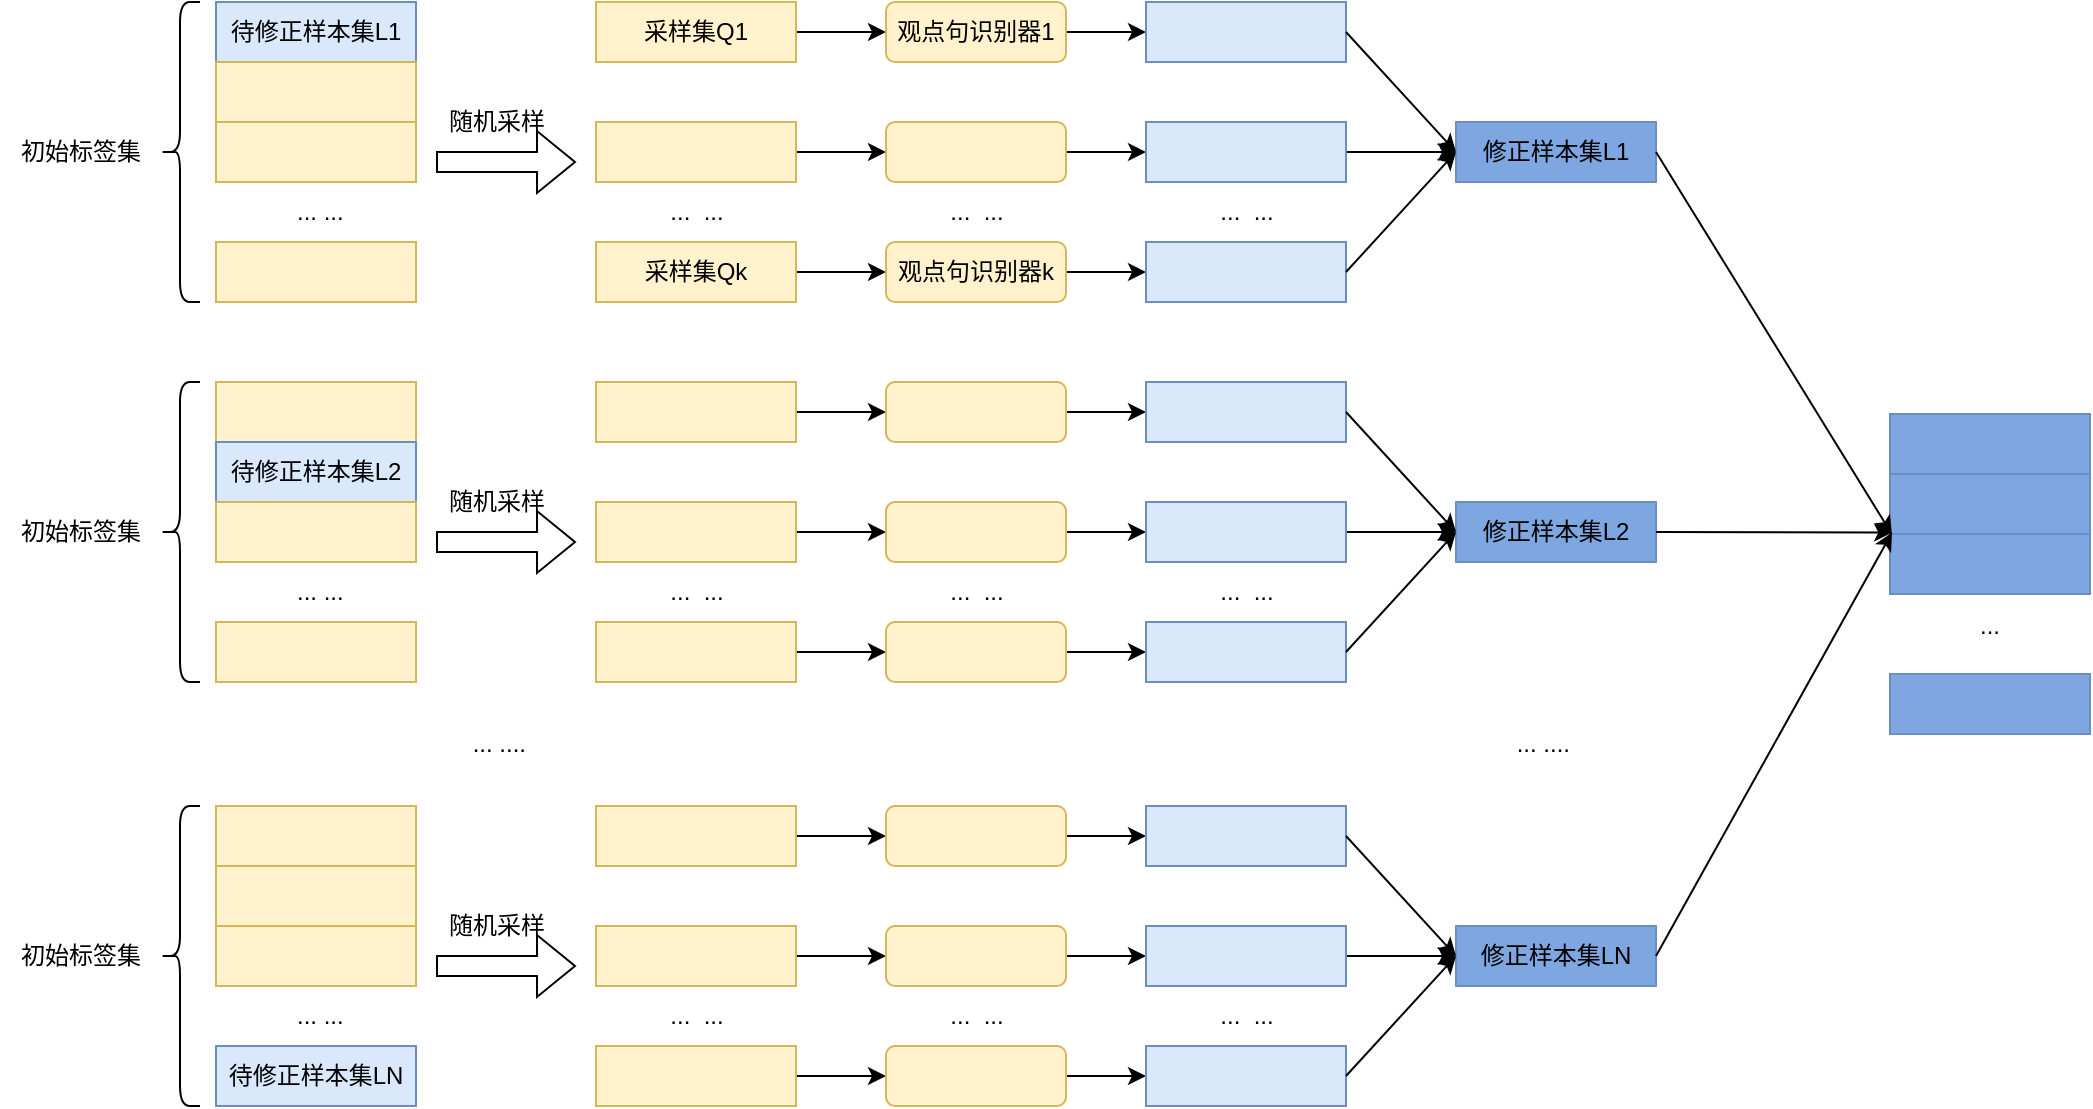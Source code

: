 <mxfile version="21.0.6" type="github">
  <diagram name="第 1 页" id="BblZ0Ps7UBMR6es_Q8gy">
    <mxGraphModel dx="1554" dy="889" grid="1" gridSize="10" guides="1" tooltips="1" connect="1" arrows="1" fold="1" page="1" pageScale="1" pageWidth="827" pageHeight="1169" math="0" shadow="0">
      <root>
        <mxCell id="0" />
        <mxCell id="1" parent="0" />
        <mxCell id="FxUDSGm3Ph7njkrJ4Way-2" value="待修正样本集L1" style="rounded=0;whiteSpace=wrap;html=1;fillColor=#dae8fc;strokeColor=#6c8ebf;" parent="1" vertex="1">
          <mxGeometry x="140" y="200" width="100" height="30" as="geometry" />
        </mxCell>
        <mxCell id="FxUDSGm3Ph7njkrJ4Way-3" value="" style="rounded=0;whiteSpace=wrap;html=1;fillColor=#fff2cc;strokeColor=#d6b656;" parent="1" vertex="1">
          <mxGeometry x="140" y="230" width="100" height="30" as="geometry" />
        </mxCell>
        <mxCell id="FxUDSGm3Ph7njkrJ4Way-4" value="" style="rounded=0;whiteSpace=wrap;html=1;fillColor=#fff2cc;strokeColor=#d6b656;" parent="1" vertex="1">
          <mxGeometry x="140" y="260" width="100" height="30" as="geometry" />
        </mxCell>
        <mxCell id="FxUDSGm3Ph7njkrJ4Way-5" value="&amp;nbsp;... ..." style="text;html=1;align=center;verticalAlign=middle;resizable=0;points=[];autosize=1;strokeColor=none;fillColor=none;" parent="1" vertex="1">
          <mxGeometry x="165" y="290" width="50" height="30" as="geometry" />
        </mxCell>
        <mxCell id="FxUDSGm3Ph7njkrJ4Way-6" value="" style="rounded=0;whiteSpace=wrap;html=1;fillColor=#fff2cc;strokeColor=#d6b656;" parent="1" vertex="1">
          <mxGeometry x="140" y="320" width="100" height="30" as="geometry" />
        </mxCell>
        <mxCell id="FxUDSGm3Ph7njkrJ4Way-11" value="" style="edgeStyle=orthogonalEdgeStyle;rounded=0;orthogonalLoop=1;jettySize=auto;html=1;" parent="1" source="FxUDSGm3Ph7njkrJ4Way-7" target="FxUDSGm3Ph7njkrJ4Way-10" edge="1">
          <mxGeometry relative="1" as="geometry" />
        </mxCell>
        <mxCell id="FxUDSGm3Ph7njkrJ4Way-7" value="采样集Q1" style="rounded=0;whiteSpace=wrap;html=1;fillColor=#fff2cc;strokeColor=#d6b656;" parent="1" vertex="1">
          <mxGeometry x="330" y="200" width="100" height="30" as="geometry" />
        </mxCell>
        <mxCell id="FxUDSGm3Ph7njkrJ4Way-14" value="" style="edgeStyle=orthogonalEdgeStyle;rounded=0;orthogonalLoop=1;jettySize=auto;html=1;" parent="1" source="FxUDSGm3Ph7njkrJ4Way-8" target="FxUDSGm3Ph7njkrJ4Way-12" edge="1">
          <mxGeometry relative="1" as="geometry" />
        </mxCell>
        <mxCell id="FxUDSGm3Ph7njkrJ4Way-8" value="" style="rounded=0;whiteSpace=wrap;html=1;fillColor=#fff2cc;strokeColor=#d6b656;" parent="1" vertex="1">
          <mxGeometry x="330" y="260" width="100" height="30" as="geometry" />
        </mxCell>
        <mxCell id="FxUDSGm3Ph7njkrJ4Way-15" value="" style="edgeStyle=orthogonalEdgeStyle;rounded=0;orthogonalLoop=1;jettySize=auto;html=1;" parent="1" source="FxUDSGm3Ph7njkrJ4Way-9" target="FxUDSGm3Ph7njkrJ4Way-13" edge="1">
          <mxGeometry relative="1" as="geometry" />
        </mxCell>
        <mxCell id="FxUDSGm3Ph7njkrJ4Way-9" value="采样集Qk" style="rounded=0;whiteSpace=wrap;html=1;fillColor=#fff2cc;strokeColor=#d6b656;" parent="1" vertex="1">
          <mxGeometry x="330" y="320" width="100" height="30" as="geometry" />
        </mxCell>
        <mxCell id="FxUDSGm3Ph7njkrJ4Way-26" value="" style="edgeStyle=orthogonalEdgeStyle;rounded=0;orthogonalLoop=1;jettySize=auto;html=1;" parent="1" source="FxUDSGm3Ph7njkrJ4Way-10" target="FxUDSGm3Ph7njkrJ4Way-17" edge="1">
          <mxGeometry relative="1" as="geometry" />
        </mxCell>
        <mxCell id="FxUDSGm3Ph7njkrJ4Way-10" value="观点句识别器1" style="rounded=1;whiteSpace=wrap;html=1;fillColor=#fff2cc;strokeColor=#d6b656;" parent="1" vertex="1">
          <mxGeometry x="475" y="200" width="90" height="30" as="geometry" />
        </mxCell>
        <mxCell id="FxUDSGm3Ph7njkrJ4Way-27" value="" style="edgeStyle=orthogonalEdgeStyle;rounded=0;orthogonalLoop=1;jettySize=auto;html=1;" parent="1" source="FxUDSGm3Ph7njkrJ4Way-12" target="FxUDSGm3Ph7njkrJ4Way-24" edge="1">
          <mxGeometry relative="1" as="geometry" />
        </mxCell>
        <mxCell id="FxUDSGm3Ph7njkrJ4Way-12" value="" style="rounded=1;whiteSpace=wrap;html=1;fillColor=#fff2cc;strokeColor=#d6b656;" parent="1" vertex="1">
          <mxGeometry x="475" y="260" width="90" height="30" as="geometry" />
        </mxCell>
        <mxCell id="FxUDSGm3Ph7njkrJ4Way-28" value="" style="edgeStyle=orthogonalEdgeStyle;rounded=0;orthogonalLoop=1;jettySize=auto;html=1;" parent="1" source="FxUDSGm3Ph7njkrJ4Way-13" target="FxUDSGm3Ph7njkrJ4Way-25" edge="1">
          <mxGeometry relative="1" as="geometry" />
        </mxCell>
        <mxCell id="FxUDSGm3Ph7njkrJ4Way-13" value="观点句识别器k" style="rounded=1;whiteSpace=wrap;html=1;fillColor=#fff2cc;strokeColor=#d6b656;" parent="1" vertex="1">
          <mxGeometry x="475" y="320" width="90" height="30" as="geometry" />
        </mxCell>
        <mxCell id="FxUDSGm3Ph7njkrJ4Way-17" value="" style="rounded=0;whiteSpace=wrap;html=1;fillColor=#dae8fc;strokeColor=#6c8ebf;" parent="1" vertex="1">
          <mxGeometry x="605" y="200" width="100" height="30" as="geometry" />
        </mxCell>
        <mxCell id="FxUDSGm3Ph7njkrJ4Way-34" value="" style="edgeStyle=orthogonalEdgeStyle;rounded=0;orthogonalLoop=1;jettySize=auto;html=1;" parent="1" source="FxUDSGm3Ph7njkrJ4Way-24" target="FxUDSGm3Ph7njkrJ4Way-29" edge="1">
          <mxGeometry relative="1" as="geometry" />
        </mxCell>
        <mxCell id="FxUDSGm3Ph7njkrJ4Way-24" value="" style="rounded=0;whiteSpace=wrap;html=1;fillColor=#dae8fc;strokeColor=#6c8ebf;" parent="1" vertex="1">
          <mxGeometry x="605" y="260" width="100" height="30" as="geometry" />
        </mxCell>
        <mxCell id="FxUDSGm3Ph7njkrJ4Way-25" value="" style="rounded=0;whiteSpace=wrap;html=1;fillColor=#dae8fc;strokeColor=#6c8ebf;" parent="1" vertex="1">
          <mxGeometry x="605" y="320" width="100" height="30" as="geometry" />
        </mxCell>
        <mxCell id="FxUDSGm3Ph7njkrJ4Way-29" value="修正样本集L1" style="rounded=0;whiteSpace=wrap;html=1;fillColor=#7EA6E0;strokeColor=#6c8ebf;" parent="1" vertex="1">
          <mxGeometry x="760" y="260" width="100" height="30" as="geometry" />
        </mxCell>
        <mxCell id="FxUDSGm3Ph7njkrJ4Way-30" value="...&amp;nbsp; ..." style="text;html=1;align=center;verticalAlign=middle;resizable=0;points=[];autosize=1;strokeColor=none;fillColor=none;" parent="1" vertex="1">
          <mxGeometry x="355" y="290" width="50" height="30" as="geometry" />
        </mxCell>
        <mxCell id="FxUDSGm3Ph7njkrJ4Way-31" value="...&amp;nbsp; ..." style="text;html=1;align=center;verticalAlign=middle;resizable=0;points=[];autosize=1;strokeColor=none;fillColor=none;" parent="1" vertex="1">
          <mxGeometry x="495" y="290" width="50" height="30" as="geometry" />
        </mxCell>
        <mxCell id="FxUDSGm3Ph7njkrJ4Way-32" value="...&amp;nbsp; ..." style="text;html=1;align=center;verticalAlign=middle;resizable=0;points=[];autosize=1;strokeColor=none;fillColor=none;" parent="1" vertex="1">
          <mxGeometry x="630" y="290" width="50" height="30" as="geometry" />
        </mxCell>
        <mxCell id="FxUDSGm3Ph7njkrJ4Way-33" value="" style="endArrow=classic;html=1;rounded=0;exitX=1;exitY=0.5;exitDx=0;exitDy=0;entryX=0;entryY=0.5;entryDx=0;entryDy=0;" parent="1" source="FxUDSGm3Ph7njkrJ4Way-17" target="FxUDSGm3Ph7njkrJ4Way-29" edge="1">
          <mxGeometry width="50" height="50" relative="1" as="geometry">
            <mxPoint x="510" y="360" as="sourcePoint" />
            <mxPoint x="560" y="310" as="targetPoint" />
          </mxGeometry>
        </mxCell>
        <mxCell id="FxUDSGm3Ph7njkrJ4Way-35" value="" style="endArrow=classic;html=1;rounded=0;exitX=1;exitY=0.5;exitDx=0;exitDy=0;entryX=0;entryY=0.5;entryDx=0;entryDy=0;" parent="1" source="FxUDSGm3Ph7njkrJ4Way-25" target="FxUDSGm3Ph7njkrJ4Way-29" edge="1">
          <mxGeometry width="50" height="50" relative="1" as="geometry">
            <mxPoint x="510" y="360" as="sourcePoint" />
            <mxPoint x="560" y="310" as="targetPoint" />
          </mxGeometry>
        </mxCell>
        <mxCell id="FxUDSGm3Ph7njkrJ4Way-63" value="" style="shape=flexArrow;endArrow=classic;html=1;rounded=0;" parent="1" edge="1">
          <mxGeometry width="50" height="50" relative="1" as="geometry">
            <mxPoint x="250" y="280" as="sourcePoint" />
            <mxPoint x="320" y="280" as="targetPoint" />
          </mxGeometry>
        </mxCell>
        <mxCell id="FxUDSGm3Ph7njkrJ4Way-64" value="随机采样" style="text;html=1;align=center;verticalAlign=middle;resizable=0;points=[];autosize=1;strokeColor=none;fillColor=none;" parent="1" vertex="1">
          <mxGeometry x="245" y="245" width="70" height="30" as="geometry" />
        </mxCell>
        <mxCell id="FxUDSGm3Ph7njkrJ4Way-65" value="" style="rounded=0;whiteSpace=wrap;html=1;fillColor=#fff2cc;strokeColor=#d6b656;" parent="1" vertex="1">
          <mxGeometry x="140" y="390" width="100" height="30" as="geometry" />
        </mxCell>
        <mxCell id="FxUDSGm3Ph7njkrJ4Way-66" value="待修正样本集L2" style="rounded=0;whiteSpace=wrap;html=1;fillColor=#dae8fc;strokeColor=#6c8ebf;" parent="1" vertex="1">
          <mxGeometry x="140" y="420" width="100" height="30" as="geometry" />
        </mxCell>
        <mxCell id="FxUDSGm3Ph7njkrJ4Way-67" value="" style="rounded=0;whiteSpace=wrap;html=1;fillColor=#fff2cc;strokeColor=#d6b656;" parent="1" vertex="1">
          <mxGeometry x="140" y="450" width="100" height="30" as="geometry" />
        </mxCell>
        <mxCell id="FxUDSGm3Ph7njkrJ4Way-68" value="&amp;nbsp;... ..." style="text;html=1;align=center;verticalAlign=middle;resizable=0;points=[];autosize=1;strokeColor=none;fillColor=none;" parent="1" vertex="1">
          <mxGeometry x="165" y="480" width="50" height="30" as="geometry" />
        </mxCell>
        <mxCell id="FxUDSGm3Ph7njkrJ4Way-69" value="" style="rounded=0;whiteSpace=wrap;html=1;fillColor=#fff2cc;strokeColor=#d6b656;" parent="1" vertex="1">
          <mxGeometry x="140" y="510" width="100" height="30" as="geometry" />
        </mxCell>
        <mxCell id="FxUDSGm3Ph7njkrJ4Way-70" value="" style="edgeStyle=orthogonalEdgeStyle;rounded=0;orthogonalLoop=1;jettySize=auto;html=1;" parent="1" source="FxUDSGm3Ph7njkrJ4Way-71" target="FxUDSGm3Ph7njkrJ4Way-77" edge="1">
          <mxGeometry relative="1" as="geometry" />
        </mxCell>
        <mxCell id="FxUDSGm3Ph7njkrJ4Way-71" value="" style="rounded=0;whiteSpace=wrap;html=1;fillColor=#fff2cc;strokeColor=#d6b656;" parent="1" vertex="1">
          <mxGeometry x="330" y="390" width="100" height="30" as="geometry" />
        </mxCell>
        <mxCell id="FxUDSGm3Ph7njkrJ4Way-72" value="" style="edgeStyle=orthogonalEdgeStyle;rounded=0;orthogonalLoop=1;jettySize=auto;html=1;" parent="1" source="FxUDSGm3Ph7njkrJ4Way-73" target="FxUDSGm3Ph7njkrJ4Way-79" edge="1">
          <mxGeometry relative="1" as="geometry" />
        </mxCell>
        <mxCell id="FxUDSGm3Ph7njkrJ4Way-73" value="" style="rounded=0;whiteSpace=wrap;html=1;fillColor=#fff2cc;strokeColor=#d6b656;" parent="1" vertex="1">
          <mxGeometry x="330" y="450" width="100" height="30" as="geometry" />
        </mxCell>
        <mxCell id="FxUDSGm3Ph7njkrJ4Way-74" value="" style="edgeStyle=orthogonalEdgeStyle;rounded=0;orthogonalLoop=1;jettySize=auto;html=1;" parent="1" source="FxUDSGm3Ph7njkrJ4Way-75" target="FxUDSGm3Ph7njkrJ4Way-81" edge="1">
          <mxGeometry relative="1" as="geometry" />
        </mxCell>
        <mxCell id="FxUDSGm3Ph7njkrJ4Way-75" value="" style="rounded=0;whiteSpace=wrap;html=1;fillColor=#fff2cc;strokeColor=#d6b656;" parent="1" vertex="1">
          <mxGeometry x="330" y="510" width="100" height="30" as="geometry" />
        </mxCell>
        <mxCell id="FxUDSGm3Ph7njkrJ4Way-76" value="" style="edgeStyle=orthogonalEdgeStyle;rounded=0;orthogonalLoop=1;jettySize=auto;html=1;" parent="1" source="FxUDSGm3Ph7njkrJ4Way-77" target="FxUDSGm3Ph7njkrJ4Way-82" edge="1">
          <mxGeometry relative="1" as="geometry" />
        </mxCell>
        <mxCell id="FxUDSGm3Ph7njkrJ4Way-77" value="" style="rounded=1;whiteSpace=wrap;html=1;fillColor=#fff2cc;strokeColor=#d6b656;" parent="1" vertex="1">
          <mxGeometry x="475" y="390" width="90" height="30" as="geometry" />
        </mxCell>
        <mxCell id="FxUDSGm3Ph7njkrJ4Way-78" value="" style="edgeStyle=orthogonalEdgeStyle;rounded=0;orthogonalLoop=1;jettySize=auto;html=1;" parent="1" source="FxUDSGm3Ph7njkrJ4Way-79" target="FxUDSGm3Ph7njkrJ4Way-84" edge="1">
          <mxGeometry relative="1" as="geometry" />
        </mxCell>
        <mxCell id="FxUDSGm3Ph7njkrJ4Way-79" value="" style="rounded=1;whiteSpace=wrap;html=1;fillColor=#fff2cc;strokeColor=#d6b656;" parent="1" vertex="1">
          <mxGeometry x="475" y="450" width="90" height="30" as="geometry" />
        </mxCell>
        <mxCell id="FxUDSGm3Ph7njkrJ4Way-80" value="" style="edgeStyle=orthogonalEdgeStyle;rounded=0;orthogonalLoop=1;jettySize=auto;html=1;" parent="1" source="FxUDSGm3Ph7njkrJ4Way-81" target="FxUDSGm3Ph7njkrJ4Way-85" edge="1">
          <mxGeometry relative="1" as="geometry" />
        </mxCell>
        <mxCell id="FxUDSGm3Ph7njkrJ4Way-81" value="" style="rounded=1;whiteSpace=wrap;html=1;fillColor=#fff2cc;strokeColor=#d6b656;" parent="1" vertex="1">
          <mxGeometry x="475" y="510" width="90" height="30" as="geometry" />
        </mxCell>
        <mxCell id="FxUDSGm3Ph7njkrJ4Way-82" value="" style="rounded=0;whiteSpace=wrap;html=1;fillColor=#dae8fc;strokeColor=#6c8ebf;" parent="1" vertex="1">
          <mxGeometry x="605" y="390" width="100" height="30" as="geometry" />
        </mxCell>
        <mxCell id="FxUDSGm3Ph7njkrJ4Way-83" value="" style="edgeStyle=orthogonalEdgeStyle;rounded=0;orthogonalLoop=1;jettySize=auto;html=1;" parent="1" source="FxUDSGm3Ph7njkrJ4Way-84" target="FxUDSGm3Ph7njkrJ4Way-86" edge="1">
          <mxGeometry relative="1" as="geometry" />
        </mxCell>
        <mxCell id="FxUDSGm3Ph7njkrJ4Way-84" value="" style="rounded=0;whiteSpace=wrap;html=1;fillColor=#dae8fc;strokeColor=#6c8ebf;" parent="1" vertex="1">
          <mxGeometry x="605" y="450" width="100" height="30" as="geometry" />
        </mxCell>
        <mxCell id="FxUDSGm3Ph7njkrJ4Way-85" value="" style="rounded=0;whiteSpace=wrap;html=1;fillColor=#dae8fc;strokeColor=#6c8ebf;" parent="1" vertex="1">
          <mxGeometry x="605" y="510" width="100" height="30" as="geometry" />
        </mxCell>
        <mxCell id="FxUDSGm3Ph7njkrJ4Way-86" value="修正样本集L2" style="rounded=0;whiteSpace=wrap;html=1;fillColor=#7EA6E0;strokeColor=#6c8ebf;" parent="1" vertex="1">
          <mxGeometry x="760" y="450" width="100" height="30" as="geometry" />
        </mxCell>
        <mxCell id="FxUDSGm3Ph7njkrJ4Way-87" value="...&amp;nbsp; ..." style="text;html=1;align=center;verticalAlign=middle;resizable=0;points=[];autosize=1;strokeColor=none;fillColor=none;" parent="1" vertex="1">
          <mxGeometry x="355" y="480" width="50" height="30" as="geometry" />
        </mxCell>
        <mxCell id="FxUDSGm3Ph7njkrJ4Way-88" value="...&amp;nbsp; ..." style="text;html=1;align=center;verticalAlign=middle;resizable=0;points=[];autosize=1;strokeColor=none;fillColor=none;" parent="1" vertex="1">
          <mxGeometry x="495" y="480" width="50" height="30" as="geometry" />
        </mxCell>
        <mxCell id="FxUDSGm3Ph7njkrJ4Way-89" value="...&amp;nbsp; ..." style="text;html=1;align=center;verticalAlign=middle;resizable=0;points=[];autosize=1;strokeColor=none;fillColor=none;" parent="1" vertex="1">
          <mxGeometry x="630" y="480" width="50" height="30" as="geometry" />
        </mxCell>
        <mxCell id="FxUDSGm3Ph7njkrJ4Way-90" value="" style="endArrow=classic;html=1;rounded=0;exitX=1;exitY=0.5;exitDx=0;exitDy=0;entryX=0;entryY=0.5;entryDx=0;entryDy=0;" parent="1" source="FxUDSGm3Ph7njkrJ4Way-82" target="FxUDSGm3Ph7njkrJ4Way-86" edge="1">
          <mxGeometry width="50" height="50" relative="1" as="geometry">
            <mxPoint x="510" y="550" as="sourcePoint" />
            <mxPoint x="560" y="500" as="targetPoint" />
          </mxGeometry>
        </mxCell>
        <mxCell id="FxUDSGm3Ph7njkrJ4Way-91" value="" style="endArrow=classic;html=1;rounded=0;exitX=1;exitY=0.5;exitDx=0;exitDy=0;entryX=0;entryY=0.5;entryDx=0;entryDy=0;" parent="1" source="FxUDSGm3Ph7njkrJ4Way-85" target="FxUDSGm3Ph7njkrJ4Way-86" edge="1">
          <mxGeometry width="50" height="50" relative="1" as="geometry">
            <mxPoint x="510" y="550" as="sourcePoint" />
            <mxPoint x="560" y="500" as="targetPoint" />
          </mxGeometry>
        </mxCell>
        <mxCell id="FxUDSGm3Ph7njkrJ4Way-92" value="" style="shape=flexArrow;endArrow=classic;html=1;rounded=0;" parent="1" edge="1">
          <mxGeometry width="50" height="50" relative="1" as="geometry">
            <mxPoint x="250" y="470" as="sourcePoint" />
            <mxPoint x="320" y="470" as="targetPoint" />
          </mxGeometry>
        </mxCell>
        <mxCell id="FxUDSGm3Ph7njkrJ4Way-93" value="随机采样" style="text;html=1;align=center;verticalAlign=middle;resizable=0;points=[];autosize=1;strokeColor=none;fillColor=none;" parent="1" vertex="1">
          <mxGeometry x="245" y="435" width="70" height="30" as="geometry" />
        </mxCell>
        <mxCell id="FxUDSGm3Ph7njkrJ4Way-103" value="" style="shape=curlyBracket;whiteSpace=wrap;html=1;rounded=1;labelPosition=left;verticalLabelPosition=middle;align=right;verticalAlign=middle;fillColor=#7EA6E0;" parent="1" vertex="1">
          <mxGeometry x="112" y="200" width="20" height="150" as="geometry" />
        </mxCell>
        <mxCell id="FxUDSGm3Ph7njkrJ4Way-104" value="初始标签集" style="text;html=1;align=center;verticalAlign=middle;resizable=0;points=[];autosize=1;strokeColor=none;fillColor=none;" parent="1" vertex="1">
          <mxGeometry x="32" y="260" width="80" height="30" as="geometry" />
        </mxCell>
        <mxCell id="FxUDSGm3Ph7njkrJ4Way-105" value="" style="shape=curlyBracket;whiteSpace=wrap;html=1;rounded=1;labelPosition=left;verticalLabelPosition=middle;align=right;verticalAlign=middle;fillColor=#7EA6E0;" parent="1" vertex="1">
          <mxGeometry x="112" y="390" width="20" height="150" as="geometry" />
        </mxCell>
        <mxCell id="FxUDSGm3Ph7njkrJ4Way-106" value="初始标签集" style="text;html=1;align=center;verticalAlign=middle;resizable=0;points=[];autosize=1;strokeColor=none;fillColor=none;" parent="1" vertex="1">
          <mxGeometry x="32" y="450" width="80" height="30" as="geometry" />
        </mxCell>
        <mxCell id="1Am97N2l7TMJU1slrZH9-1" value="" style="rounded=0;whiteSpace=wrap;html=1;fillColor=#fff2cc;strokeColor=#d6b656;" vertex="1" parent="1">
          <mxGeometry x="140" y="602" width="100" height="30" as="geometry" />
        </mxCell>
        <mxCell id="1Am97N2l7TMJU1slrZH9-2" value="" style="rounded=0;whiteSpace=wrap;html=1;fillColor=#fff2cc;strokeColor=#d6b656;" vertex="1" parent="1">
          <mxGeometry x="140" y="632" width="100" height="30" as="geometry" />
        </mxCell>
        <mxCell id="1Am97N2l7TMJU1slrZH9-3" value="" style="rounded=0;whiteSpace=wrap;html=1;fillColor=#fff2cc;strokeColor=#d6b656;" vertex="1" parent="1">
          <mxGeometry x="140" y="662" width="100" height="30" as="geometry" />
        </mxCell>
        <mxCell id="1Am97N2l7TMJU1slrZH9-4" value="&amp;nbsp;... ..." style="text;html=1;align=center;verticalAlign=middle;resizable=0;points=[];autosize=1;strokeColor=none;fillColor=none;" vertex="1" parent="1">
          <mxGeometry x="165" y="692" width="50" height="30" as="geometry" />
        </mxCell>
        <mxCell id="1Am97N2l7TMJU1slrZH9-5" value="待修正样本集LN" style="rounded=0;whiteSpace=wrap;html=1;fillColor=#dae8fc;strokeColor=#6c8ebf;" vertex="1" parent="1">
          <mxGeometry x="140" y="722" width="100" height="30" as="geometry" />
        </mxCell>
        <mxCell id="1Am97N2l7TMJU1slrZH9-6" value="" style="edgeStyle=orthogonalEdgeStyle;rounded=0;orthogonalLoop=1;jettySize=auto;html=1;" edge="1" parent="1" source="1Am97N2l7TMJU1slrZH9-7" target="1Am97N2l7TMJU1slrZH9-13">
          <mxGeometry relative="1" as="geometry" />
        </mxCell>
        <mxCell id="1Am97N2l7TMJU1slrZH9-7" value="" style="rounded=0;whiteSpace=wrap;html=1;fillColor=#fff2cc;strokeColor=#d6b656;" vertex="1" parent="1">
          <mxGeometry x="330" y="602" width="100" height="30" as="geometry" />
        </mxCell>
        <mxCell id="1Am97N2l7TMJU1slrZH9-8" value="" style="edgeStyle=orthogonalEdgeStyle;rounded=0;orthogonalLoop=1;jettySize=auto;html=1;" edge="1" parent="1" source="1Am97N2l7TMJU1slrZH9-9" target="1Am97N2l7TMJU1slrZH9-15">
          <mxGeometry relative="1" as="geometry" />
        </mxCell>
        <mxCell id="1Am97N2l7TMJU1slrZH9-9" value="" style="rounded=0;whiteSpace=wrap;html=1;fillColor=#fff2cc;strokeColor=#d6b656;" vertex="1" parent="1">
          <mxGeometry x="330" y="662" width="100" height="30" as="geometry" />
        </mxCell>
        <mxCell id="1Am97N2l7TMJU1slrZH9-10" value="" style="edgeStyle=orthogonalEdgeStyle;rounded=0;orthogonalLoop=1;jettySize=auto;html=1;" edge="1" parent="1" source="1Am97N2l7TMJU1slrZH9-11" target="1Am97N2l7TMJU1slrZH9-17">
          <mxGeometry relative="1" as="geometry" />
        </mxCell>
        <mxCell id="1Am97N2l7TMJU1slrZH9-11" value="" style="rounded=0;whiteSpace=wrap;html=1;fillColor=#fff2cc;strokeColor=#d6b656;" vertex="1" parent="1">
          <mxGeometry x="330" y="722" width="100" height="30" as="geometry" />
        </mxCell>
        <mxCell id="1Am97N2l7TMJU1slrZH9-12" value="" style="edgeStyle=orthogonalEdgeStyle;rounded=0;orthogonalLoop=1;jettySize=auto;html=1;" edge="1" parent="1" source="1Am97N2l7TMJU1slrZH9-13" target="1Am97N2l7TMJU1slrZH9-18">
          <mxGeometry relative="1" as="geometry" />
        </mxCell>
        <mxCell id="1Am97N2l7TMJU1slrZH9-13" value="" style="rounded=1;whiteSpace=wrap;html=1;fillColor=#fff2cc;strokeColor=#d6b656;" vertex="1" parent="1">
          <mxGeometry x="475" y="602" width="90" height="30" as="geometry" />
        </mxCell>
        <mxCell id="1Am97N2l7TMJU1slrZH9-14" value="" style="edgeStyle=orthogonalEdgeStyle;rounded=0;orthogonalLoop=1;jettySize=auto;html=1;" edge="1" parent="1" source="1Am97N2l7TMJU1slrZH9-15" target="1Am97N2l7TMJU1slrZH9-20">
          <mxGeometry relative="1" as="geometry" />
        </mxCell>
        <mxCell id="1Am97N2l7TMJU1slrZH9-15" value="" style="rounded=1;whiteSpace=wrap;html=1;fillColor=#fff2cc;strokeColor=#d6b656;" vertex="1" parent="1">
          <mxGeometry x="475" y="662" width="90" height="30" as="geometry" />
        </mxCell>
        <mxCell id="1Am97N2l7TMJU1slrZH9-16" value="" style="edgeStyle=orthogonalEdgeStyle;rounded=0;orthogonalLoop=1;jettySize=auto;html=1;" edge="1" parent="1" source="1Am97N2l7TMJU1slrZH9-17" target="1Am97N2l7TMJU1slrZH9-21">
          <mxGeometry relative="1" as="geometry" />
        </mxCell>
        <mxCell id="1Am97N2l7TMJU1slrZH9-17" value="" style="rounded=1;whiteSpace=wrap;html=1;fillColor=#fff2cc;strokeColor=#d6b656;" vertex="1" parent="1">
          <mxGeometry x="475" y="722" width="90" height="30" as="geometry" />
        </mxCell>
        <mxCell id="1Am97N2l7TMJU1slrZH9-18" value="" style="rounded=0;whiteSpace=wrap;html=1;fillColor=#dae8fc;strokeColor=#6c8ebf;" vertex="1" parent="1">
          <mxGeometry x="605" y="602" width="100" height="30" as="geometry" />
        </mxCell>
        <mxCell id="1Am97N2l7TMJU1slrZH9-19" value="" style="edgeStyle=orthogonalEdgeStyle;rounded=0;orthogonalLoop=1;jettySize=auto;html=1;" edge="1" parent="1" source="1Am97N2l7TMJU1slrZH9-20" target="1Am97N2l7TMJU1slrZH9-22">
          <mxGeometry relative="1" as="geometry" />
        </mxCell>
        <mxCell id="1Am97N2l7TMJU1slrZH9-20" value="" style="rounded=0;whiteSpace=wrap;html=1;fillColor=#dae8fc;strokeColor=#6c8ebf;" vertex="1" parent="1">
          <mxGeometry x="605" y="662" width="100" height="30" as="geometry" />
        </mxCell>
        <mxCell id="1Am97N2l7TMJU1slrZH9-21" value="" style="rounded=0;whiteSpace=wrap;html=1;fillColor=#dae8fc;strokeColor=#6c8ebf;" vertex="1" parent="1">
          <mxGeometry x="605" y="722" width="100" height="30" as="geometry" />
        </mxCell>
        <mxCell id="1Am97N2l7TMJU1slrZH9-22" value="修正样本集LN" style="rounded=0;whiteSpace=wrap;html=1;fillColor=#7EA6E0;strokeColor=#6c8ebf;" vertex="1" parent="1">
          <mxGeometry x="760" y="662" width="100" height="30" as="geometry" />
        </mxCell>
        <mxCell id="1Am97N2l7TMJU1slrZH9-23" value="...&amp;nbsp; ..." style="text;html=1;align=center;verticalAlign=middle;resizable=0;points=[];autosize=1;strokeColor=none;fillColor=none;" vertex="1" parent="1">
          <mxGeometry x="355" y="692" width="50" height="30" as="geometry" />
        </mxCell>
        <mxCell id="1Am97N2l7TMJU1slrZH9-24" value="...&amp;nbsp; ..." style="text;html=1;align=center;verticalAlign=middle;resizable=0;points=[];autosize=1;strokeColor=none;fillColor=none;" vertex="1" parent="1">
          <mxGeometry x="495" y="692" width="50" height="30" as="geometry" />
        </mxCell>
        <mxCell id="1Am97N2l7TMJU1slrZH9-25" value="...&amp;nbsp; ..." style="text;html=1;align=center;verticalAlign=middle;resizable=0;points=[];autosize=1;strokeColor=none;fillColor=none;" vertex="1" parent="1">
          <mxGeometry x="630" y="692" width="50" height="30" as="geometry" />
        </mxCell>
        <mxCell id="1Am97N2l7TMJU1slrZH9-26" value="" style="endArrow=classic;html=1;rounded=0;exitX=1;exitY=0.5;exitDx=0;exitDy=0;entryX=0;entryY=0.5;entryDx=0;entryDy=0;" edge="1" parent="1" source="1Am97N2l7TMJU1slrZH9-18" target="1Am97N2l7TMJU1slrZH9-22">
          <mxGeometry width="50" height="50" relative="1" as="geometry">
            <mxPoint x="510" y="762" as="sourcePoint" />
            <mxPoint x="560" y="712" as="targetPoint" />
          </mxGeometry>
        </mxCell>
        <mxCell id="1Am97N2l7TMJU1slrZH9-27" value="" style="endArrow=classic;html=1;rounded=0;exitX=1;exitY=0.5;exitDx=0;exitDy=0;entryX=0;entryY=0.5;entryDx=0;entryDy=0;" edge="1" parent="1" source="1Am97N2l7TMJU1slrZH9-21" target="1Am97N2l7TMJU1slrZH9-22">
          <mxGeometry width="50" height="50" relative="1" as="geometry">
            <mxPoint x="510" y="762" as="sourcePoint" />
            <mxPoint x="560" y="712" as="targetPoint" />
          </mxGeometry>
        </mxCell>
        <mxCell id="1Am97N2l7TMJU1slrZH9-28" value="" style="shape=flexArrow;endArrow=classic;html=1;rounded=0;" edge="1" parent="1">
          <mxGeometry width="50" height="50" relative="1" as="geometry">
            <mxPoint x="250" y="682" as="sourcePoint" />
            <mxPoint x="320" y="682" as="targetPoint" />
          </mxGeometry>
        </mxCell>
        <mxCell id="1Am97N2l7TMJU1slrZH9-29" value="随机采样" style="text;html=1;align=center;verticalAlign=middle;resizable=0;points=[];autosize=1;strokeColor=none;fillColor=none;" vertex="1" parent="1">
          <mxGeometry x="245" y="647" width="70" height="30" as="geometry" />
        </mxCell>
        <mxCell id="1Am97N2l7TMJU1slrZH9-30" value="" style="shape=curlyBracket;whiteSpace=wrap;html=1;rounded=1;labelPosition=left;verticalLabelPosition=middle;align=right;verticalAlign=middle;fillColor=#7EA6E0;" vertex="1" parent="1">
          <mxGeometry x="112" y="602" width="20" height="150" as="geometry" />
        </mxCell>
        <mxCell id="1Am97N2l7TMJU1slrZH9-31" value="初始标签集" style="text;html=1;align=center;verticalAlign=middle;resizable=0;points=[];autosize=1;strokeColor=none;fillColor=none;" vertex="1" parent="1">
          <mxGeometry x="32" y="662" width="80" height="30" as="geometry" />
        </mxCell>
        <mxCell id="1Am97N2l7TMJU1slrZH9-32" value=" ... ...." style="text;align=center;verticalAlign=middle;resizable=0;points=[];autosize=1;strokeColor=none;fillColor=none;" vertex="1" parent="1">
          <mxGeometry x="255" y="555" width="50" height="30" as="geometry" />
        </mxCell>
        <mxCell id="1Am97N2l7TMJU1slrZH9-33" value=" ... ...." style="text;align=center;verticalAlign=middle;resizable=0;points=[];autosize=1;strokeColor=none;fillColor=none;" vertex="1" parent="1">
          <mxGeometry x="777" y="555" width="50" height="30" as="geometry" />
        </mxCell>
        <mxCell id="1Am97N2l7TMJU1slrZH9-35" value="" style="rounded=0;whiteSpace=wrap;html=1;fillColor=#7EA6E0;strokeColor=#6c8ebf;" vertex="1" parent="1">
          <mxGeometry x="977" y="406" width="100" height="30" as="geometry" />
        </mxCell>
        <mxCell id="1Am97N2l7TMJU1slrZH9-36" value="" style="rounded=0;whiteSpace=wrap;html=1;fillColor=#7EA6E0;strokeColor=#6c8ebf;" vertex="1" parent="1">
          <mxGeometry x="977" y="436" width="100" height="30" as="geometry" />
        </mxCell>
        <mxCell id="1Am97N2l7TMJU1slrZH9-37" value="" style="rounded=0;whiteSpace=wrap;html=1;fillColor=#7EA6E0;strokeColor=#6c8ebf;" vertex="1" parent="1">
          <mxGeometry x="977" y="466" width="100" height="30" as="geometry" />
        </mxCell>
        <mxCell id="1Am97N2l7TMJU1slrZH9-41" value="..." style="text;align=center;verticalAlign=middle;resizable=0;points=[];autosize=1;strokeColor=none;fillColor=none;" vertex="1" parent="1">
          <mxGeometry x="1012" y="496" width="30" height="30" as="geometry" />
        </mxCell>
        <mxCell id="1Am97N2l7TMJU1slrZH9-45" value="" style="rounded=0;whiteSpace=wrap;html=1;fillColor=#7EA6E0;strokeColor=#6c8ebf;" vertex="1" parent="1">
          <mxGeometry x="977" y="536" width="100" height="30" as="geometry" />
        </mxCell>
        <mxCell id="1Am97N2l7TMJU1slrZH9-47" value="" style="endArrow=classic;rounded=0;exitX=1;exitY=0.5;exitDx=0;exitDy=0;entryX=0.009;entryY=0.001;entryDx=0;entryDy=0;entryPerimeter=0;" edge="1" parent="1" source="FxUDSGm3Ph7njkrJ4Way-29" target="1Am97N2l7TMJU1slrZH9-37">
          <mxGeometry width="50" height="50" relative="1" as="geometry">
            <mxPoint x="650" y="530" as="sourcePoint" />
            <mxPoint x="700" y="480" as="targetPoint" />
          </mxGeometry>
        </mxCell>
        <mxCell id="1Am97N2l7TMJU1slrZH9-49" value="" style="endArrow=classic;rounded=0;exitX=1;exitY=0.5;exitDx=0;exitDy=0;entryX=0.011;entryY=-0.024;entryDx=0;entryDy=0;entryPerimeter=0;" edge="1" parent="1" source="FxUDSGm3Ph7njkrJ4Way-86" target="1Am97N2l7TMJU1slrZH9-37">
          <mxGeometry width="50" height="50" relative="1" as="geometry">
            <mxPoint x="650" y="530" as="sourcePoint" />
            <mxPoint x="700" y="480" as="targetPoint" />
          </mxGeometry>
        </mxCell>
        <mxCell id="1Am97N2l7TMJU1slrZH9-50" value="" style="endArrow=classic;rounded=0;exitX=1;exitY=0.5;exitDx=0;exitDy=0;entryX=0.01;entryY=-0.024;entryDx=0;entryDy=0;entryPerimeter=0;" edge="1" parent="1" source="1Am97N2l7TMJU1slrZH9-22" target="1Am97N2l7TMJU1slrZH9-37">
          <mxGeometry width="50" height="50" relative="1" as="geometry">
            <mxPoint x="650" y="530" as="sourcePoint" />
            <mxPoint x="700" y="480" as="targetPoint" />
          </mxGeometry>
        </mxCell>
      </root>
    </mxGraphModel>
  </diagram>
</mxfile>
